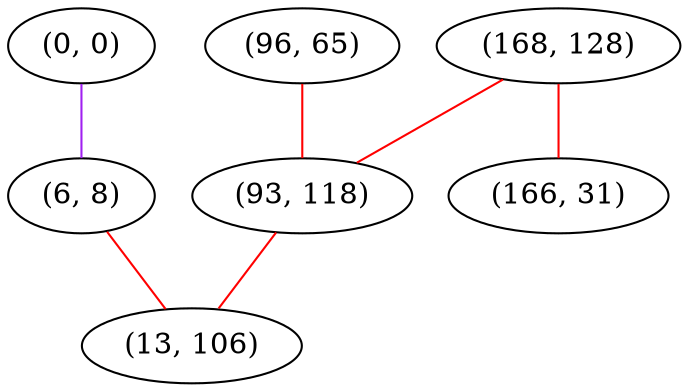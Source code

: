 graph "" {
"(96, 65)";
"(0, 0)";
"(6, 8)";
"(168, 128)";
"(166, 31)";
"(93, 118)";
"(13, 106)";
"(96, 65)" -- "(93, 118)"  [color=red, key=0, weight=1];
"(0, 0)" -- "(6, 8)"  [color=purple, key=0, weight=4];
"(6, 8)" -- "(13, 106)"  [color=red, key=0, weight=1];
"(168, 128)" -- "(93, 118)"  [color=red, key=0, weight=1];
"(168, 128)" -- "(166, 31)"  [color=red, key=0, weight=1];
"(93, 118)" -- "(13, 106)"  [color=red, key=0, weight=1];
}

